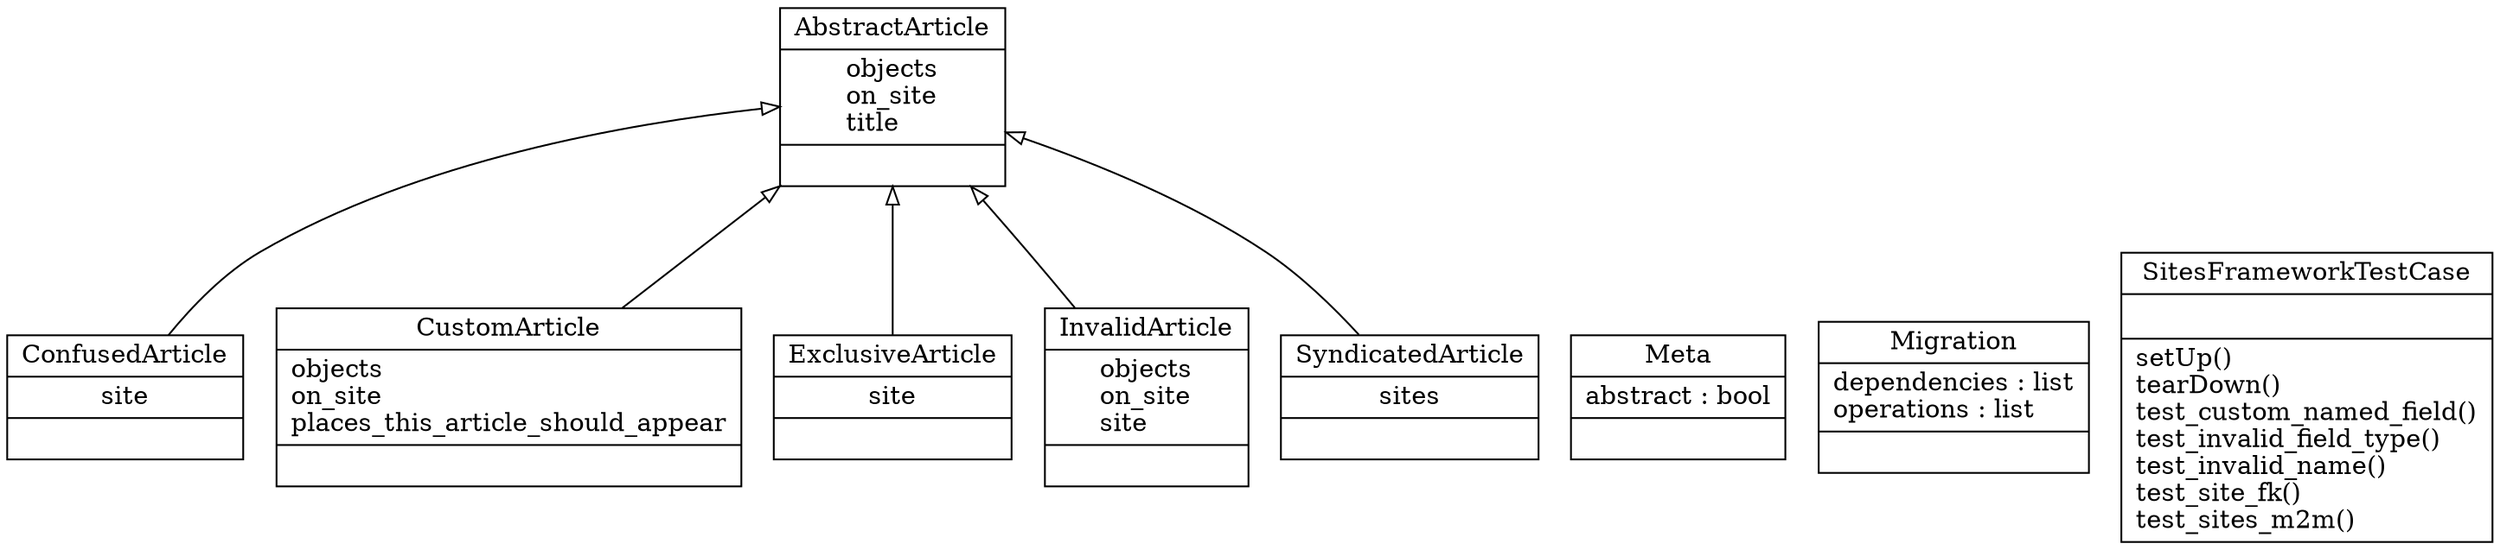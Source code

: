digraph "classes_48" {
rankdir=BT
charset="utf-8"
"sites_framework.models.AbstractArticle" [color="black", fontcolor="black", label=<{AbstractArticle|objects<br ALIGN="LEFT"/>on_site<br ALIGN="LEFT"/>title<br ALIGN="LEFT"/>|}>, shape="record", style="solid"];
"sites_framework.tests.SitesFrameworkTestCase.test_invalid_field_type.ConfusedArticle" [color="black", fontcolor="black", label=<{ConfusedArticle|site<br ALIGN="LEFT"/>|}>, shape="record", style="solid"];
"sites_framework.models.CustomArticle" [color="black", fontcolor="black", label=<{CustomArticle|objects<br ALIGN="LEFT"/>on_site<br ALIGN="LEFT"/>places_this_article_should_appear<br ALIGN="LEFT"/>|}>, shape="record", style="solid"];
"sites_framework.models.ExclusiveArticle" [color="black", fontcolor="black", label=<{ExclusiveArticle|site<br ALIGN="LEFT"/>|}>, shape="record", style="solid"];
"sites_framework.tests.SitesFrameworkTestCase.test_invalid_name.InvalidArticle" [color="black", fontcolor="black", label=<{InvalidArticle|objects<br ALIGN="LEFT"/>on_site<br ALIGN="LEFT"/>site<br ALIGN="LEFT"/>|}>, shape="record", style="solid"];
"sites_framework.models.AbstractArticle.Meta" [color="black", fontcolor="black", label=<{Meta|abstract : bool<br ALIGN="LEFT"/>|}>, shape="record", style="solid"];
"sites_framework.migrations.0001_initial.Migration" [color="black", fontcolor="black", label=<{Migration|dependencies : list<br ALIGN="LEFT"/>operations : list<br ALIGN="LEFT"/>|}>, shape="record", style="solid"];
"sites_framework.tests.SitesFrameworkTestCase" [color="black", fontcolor="black", label=<{SitesFrameworkTestCase|<br ALIGN="LEFT"/>|setUp()<br ALIGN="LEFT"/>tearDown()<br ALIGN="LEFT"/>test_custom_named_field()<br ALIGN="LEFT"/>test_invalid_field_type()<br ALIGN="LEFT"/>test_invalid_name()<br ALIGN="LEFT"/>test_site_fk()<br ALIGN="LEFT"/>test_sites_m2m()<br ALIGN="LEFT"/>}>, shape="record", style="solid"];
"sites_framework.models.SyndicatedArticle" [color="black", fontcolor="black", label=<{SyndicatedArticle|sites<br ALIGN="LEFT"/>|}>, shape="record", style="solid"];
"sites_framework.models.CustomArticle" -> "sites_framework.models.AbstractArticle" [arrowhead="empty", arrowtail="none"];
"sites_framework.models.ExclusiveArticle" -> "sites_framework.models.AbstractArticle" [arrowhead="empty", arrowtail="none"];
"sites_framework.models.SyndicatedArticle" -> "sites_framework.models.AbstractArticle" [arrowhead="empty", arrowtail="none"];
"sites_framework.tests.SitesFrameworkTestCase.test_invalid_field_type.ConfusedArticle" -> "sites_framework.models.AbstractArticle" [arrowhead="empty", arrowtail="none"];
"sites_framework.tests.SitesFrameworkTestCase.test_invalid_name.InvalidArticle" -> "sites_framework.models.AbstractArticle" [arrowhead="empty", arrowtail="none"];
}
